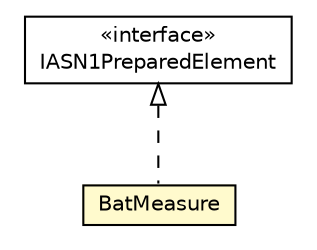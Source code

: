 #!/usr/local/bin/dot
#
# Class diagram 
# Generated by UMLGraph version 5.1 (http://www.umlgraph.org/)
#

digraph G {
	edge [fontname="Helvetica",fontsize=10,labelfontname="Helvetica",labelfontsize=10];
	node [fontname="Helvetica",fontsize=10,shape=plaintext];
	nodesep=0.25;
	ranksep=0.5;
	// org.universAAL.lddi.lib.ieeex73std.org.bn.coders.IASN1PreparedElement
	c6102697 [label=<<table title="org.universAAL.lddi.lib.ieeex73std.org.bn.coders.IASN1PreparedElement" border="0" cellborder="1" cellspacing="0" cellpadding="2" port="p" href="../../org/bn/coders/IASN1PreparedElement.html">
		<tr><td><table border="0" cellspacing="0" cellpadding="1">
<tr><td align="center" balign="center"> &#171;interface&#187; </td></tr>
<tr><td align="center" balign="center"> IASN1PreparedElement </td></tr>
		</table></td></tr>
		</table>>, fontname="Helvetica", fontcolor="black", fontsize=10.0];
	// org.universAAL.lddi.lib.ieeex73std.x73.p20601.BatMeasure
	c6102803 [label=<<table title="org.universAAL.lddi.lib.ieeex73std.x73.p20601.BatMeasure" border="0" cellborder="1" cellspacing="0" cellpadding="2" port="p" bgcolor="lemonChiffon" href="./BatMeasure.html">
		<tr><td><table border="0" cellspacing="0" cellpadding="1">
<tr><td align="center" balign="center"> BatMeasure </td></tr>
		</table></td></tr>
		</table>>, fontname="Helvetica", fontcolor="black", fontsize=10.0];
	//org.universAAL.lddi.lib.ieeex73std.x73.p20601.BatMeasure implements org.universAAL.lddi.lib.ieeex73std.org.bn.coders.IASN1PreparedElement
	c6102697:p -> c6102803:p [dir=back,arrowtail=empty,style=dashed];
}


